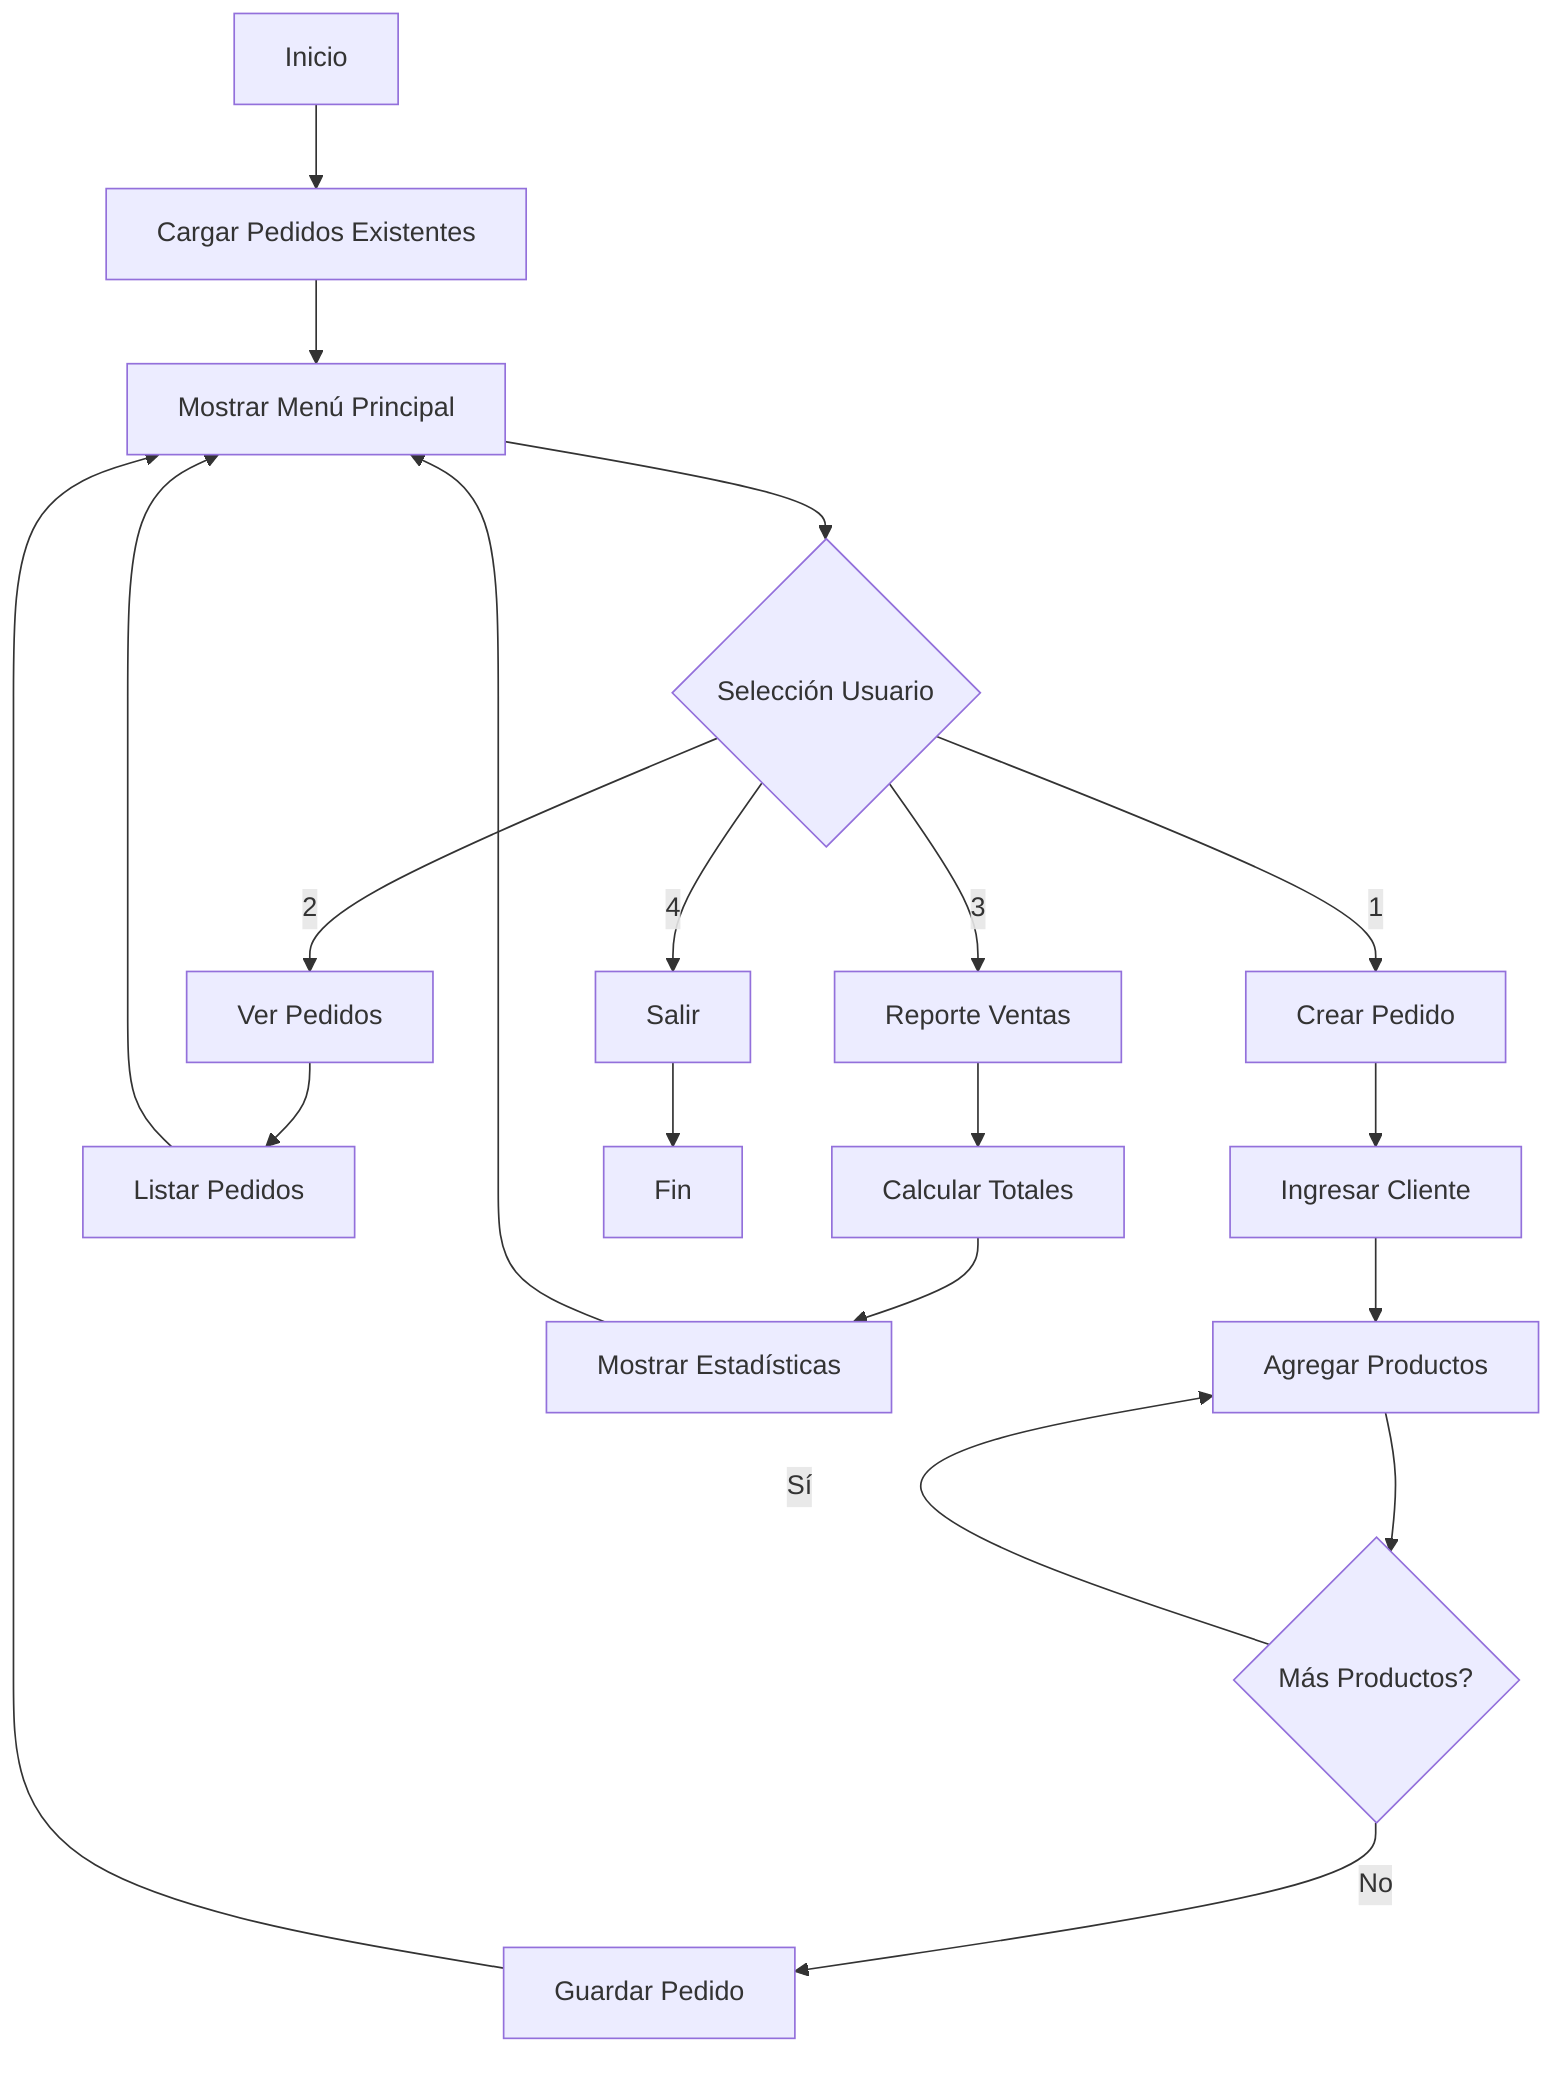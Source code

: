 flowchart TD
    A[Inicio] --> B[Cargar Pedidos Existentes]
    B --> C[Mostrar Menú Principal]
    C --> D{Selección Usuario}
    
    D -->|1| E[Crear Pedido]
    D -->|2| F[Ver Pedidos]
    D -->|3| G[Reporte Ventas]
    D -->|4| H[Salir]
    
    E --> E1[Ingresar Cliente]
    E1 --> E2[Agregar Productos]
    E2 --> E3{Más Productos?}
    E3 -->|Sí| E2
    E3 -->|No| E4[Guardar Pedido]
    E4 --> C
    
    F --> F1[Listar Pedidos]
    F1 --> C
    
    G --> G1[Calcular Totales]
    G1 --> G2[Mostrar Estadísticas]
    G2 --> C
    
    H --> I[Fin]